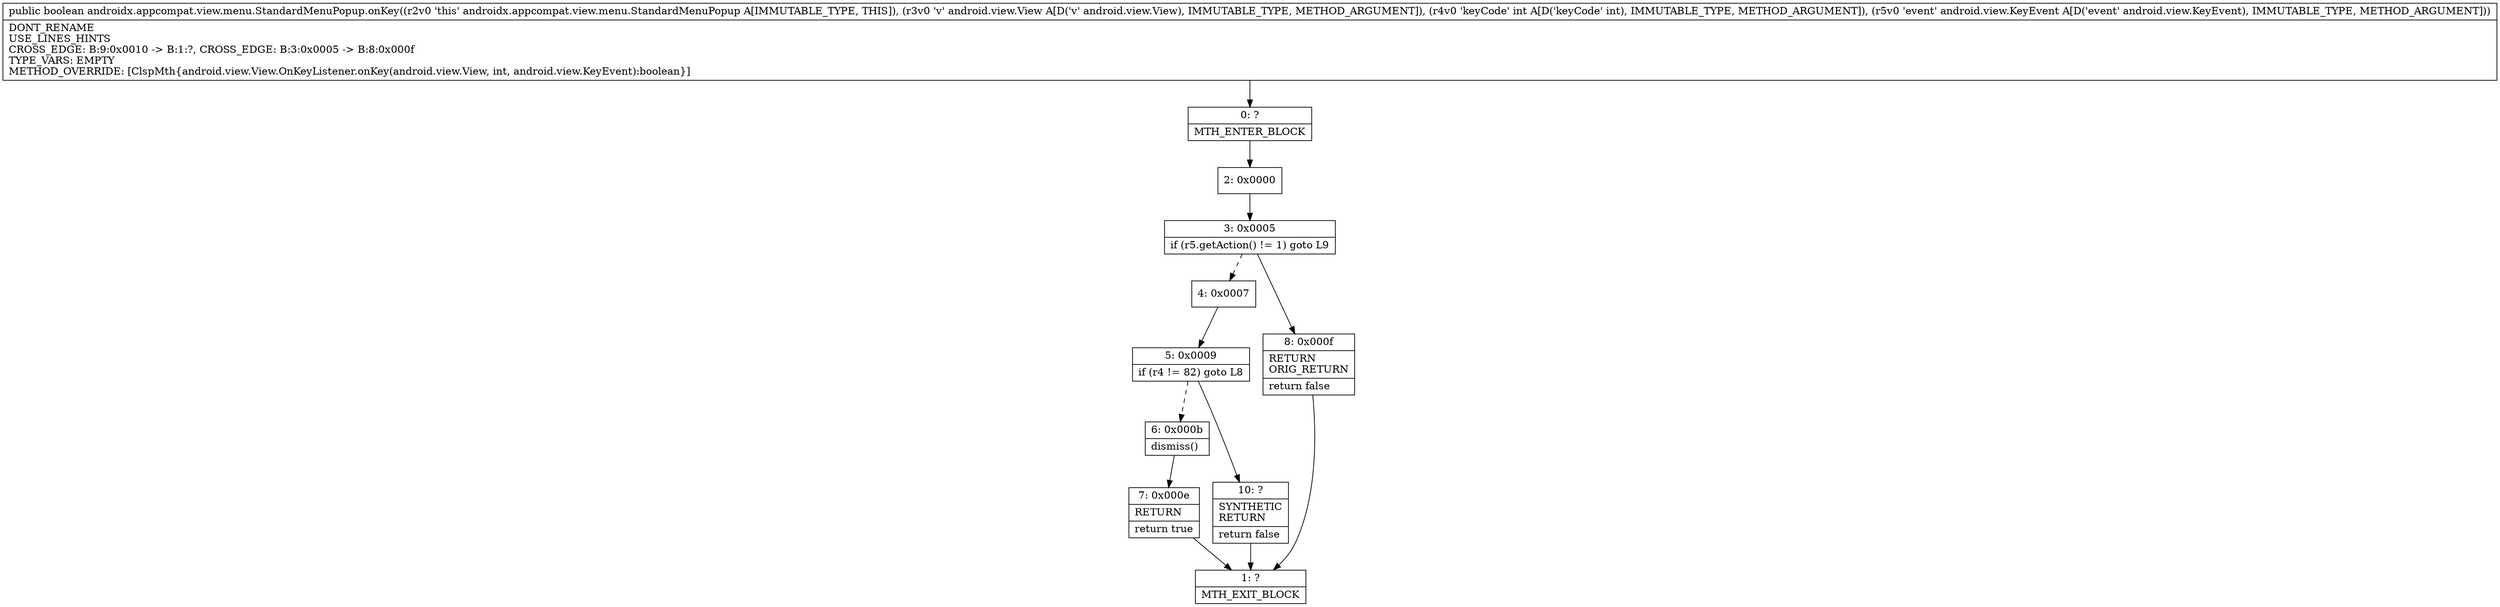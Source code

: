 digraph "CFG forandroidx.appcompat.view.menu.StandardMenuPopup.onKey(Landroid\/view\/View;ILandroid\/view\/KeyEvent;)Z" {
Node_0 [shape=record,label="{0\:\ ?|MTH_ENTER_BLOCK\l}"];
Node_2 [shape=record,label="{2\:\ 0x0000}"];
Node_3 [shape=record,label="{3\:\ 0x0005|if (r5.getAction() != 1) goto L9\l}"];
Node_4 [shape=record,label="{4\:\ 0x0007}"];
Node_5 [shape=record,label="{5\:\ 0x0009|if (r4 != 82) goto L8\l}"];
Node_6 [shape=record,label="{6\:\ 0x000b|dismiss()\l}"];
Node_7 [shape=record,label="{7\:\ 0x000e|RETURN\l|return true\l}"];
Node_1 [shape=record,label="{1\:\ ?|MTH_EXIT_BLOCK\l}"];
Node_10 [shape=record,label="{10\:\ ?|SYNTHETIC\lRETURN\l|return false\l}"];
Node_8 [shape=record,label="{8\:\ 0x000f|RETURN\lORIG_RETURN\l|return false\l}"];
MethodNode[shape=record,label="{public boolean androidx.appcompat.view.menu.StandardMenuPopup.onKey((r2v0 'this' androidx.appcompat.view.menu.StandardMenuPopup A[IMMUTABLE_TYPE, THIS]), (r3v0 'v' android.view.View A[D('v' android.view.View), IMMUTABLE_TYPE, METHOD_ARGUMENT]), (r4v0 'keyCode' int A[D('keyCode' int), IMMUTABLE_TYPE, METHOD_ARGUMENT]), (r5v0 'event' android.view.KeyEvent A[D('event' android.view.KeyEvent), IMMUTABLE_TYPE, METHOD_ARGUMENT]))  | DONT_RENAME\lUSE_LINES_HINTS\lCROSS_EDGE: B:9:0x0010 \-\> B:1:?, CROSS_EDGE: B:3:0x0005 \-\> B:8:0x000f\lTYPE_VARS: EMPTY\lMETHOD_OVERRIDE: [ClspMth\{android.view.View.OnKeyListener.onKey(android.view.View, int, android.view.KeyEvent):boolean\}]\l}"];
MethodNode -> Node_0;Node_0 -> Node_2;
Node_2 -> Node_3;
Node_3 -> Node_4[style=dashed];
Node_3 -> Node_8;
Node_4 -> Node_5;
Node_5 -> Node_6[style=dashed];
Node_5 -> Node_10;
Node_6 -> Node_7;
Node_7 -> Node_1;
Node_10 -> Node_1;
Node_8 -> Node_1;
}

